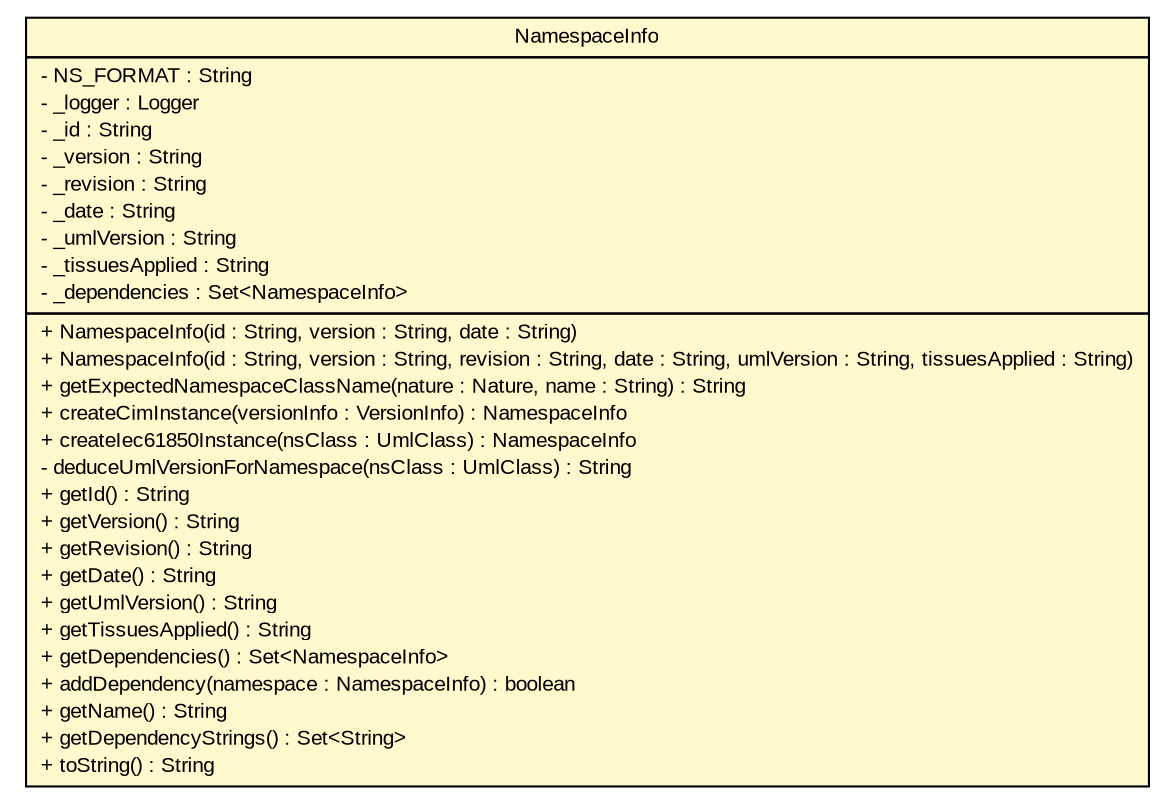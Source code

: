 #!/usr/local/bin/dot
#
# Class diagram 
# Generated by UMLGraph version R5_6_6-6-g3bdff0 (http://www.umlgraph.org/)
#

digraph G {
	edge [fontname="arial",fontsize=10,labelfontname="arial",labelfontsize=10];
	node [fontname="arial",fontsize=10,shape=plaintext];
	nodesep=0.25;
	ranksep=0.5;
	// org.tanjakostic.jcleancim.model.NamespaceInfo
	c140712 [label=<<table title="org.tanjakostic.jcleancim.model.NamespaceInfo" border="0" cellborder="1" cellspacing="0" cellpadding="2" port="p" bgcolor="lemonChiffon" href="./NamespaceInfo.html">
		<tr><td><table border="0" cellspacing="0" cellpadding="1">
<tr><td align="center" balign="center"> NamespaceInfo </td></tr>
		</table></td></tr>
		<tr><td><table border="0" cellspacing="0" cellpadding="1">
<tr><td align="left" balign="left"> - NS_FORMAT : String </td></tr>
<tr><td align="left" balign="left"> - _logger : Logger </td></tr>
<tr><td align="left" balign="left"> - _id : String </td></tr>
<tr><td align="left" balign="left"> - _version : String </td></tr>
<tr><td align="left" balign="left"> - _revision : String </td></tr>
<tr><td align="left" balign="left"> - _date : String </td></tr>
<tr><td align="left" balign="left"> - _umlVersion : String </td></tr>
<tr><td align="left" balign="left"> - _tissuesApplied : String </td></tr>
<tr><td align="left" balign="left"> - _dependencies : Set&lt;NamespaceInfo&gt; </td></tr>
		</table></td></tr>
		<tr><td><table border="0" cellspacing="0" cellpadding="1">
<tr><td align="left" balign="left"> + NamespaceInfo(id : String, version : String, date : String) </td></tr>
<tr><td align="left" balign="left"> + NamespaceInfo(id : String, version : String, revision : String, date : String, umlVersion : String, tissuesApplied : String) </td></tr>
<tr><td align="left" balign="left"> + getExpectedNamespaceClassName(nature : Nature, name : String) : String </td></tr>
<tr><td align="left" balign="left"> + createCimInstance(versionInfo : VersionInfo) : NamespaceInfo </td></tr>
<tr><td align="left" balign="left"> + createIec61850Instance(nsClass : UmlClass) : NamespaceInfo </td></tr>
<tr><td align="left" balign="left"> - deduceUmlVersionForNamespace(nsClass : UmlClass) : String </td></tr>
<tr><td align="left" balign="left"> + getId() : String </td></tr>
<tr><td align="left" balign="left"> + getVersion() : String </td></tr>
<tr><td align="left" balign="left"> + getRevision() : String </td></tr>
<tr><td align="left" balign="left"> + getDate() : String </td></tr>
<tr><td align="left" balign="left"> + getUmlVersion() : String </td></tr>
<tr><td align="left" balign="left"> + getTissuesApplied() : String </td></tr>
<tr><td align="left" balign="left"> + getDependencies() : Set&lt;NamespaceInfo&gt; </td></tr>
<tr><td align="left" balign="left"> + addDependency(namespace : NamespaceInfo) : boolean </td></tr>
<tr><td align="left" balign="left"> + getName() : String </td></tr>
<tr><td align="left" balign="left"> + getDependencyStrings() : Set&lt;String&gt; </td></tr>
<tr><td align="left" balign="left"> + toString() : String </td></tr>
		</table></td></tr>
		</table>>, URL="./NamespaceInfo.html", fontname="arial", fontcolor="black", fontsize=10.0];
}

